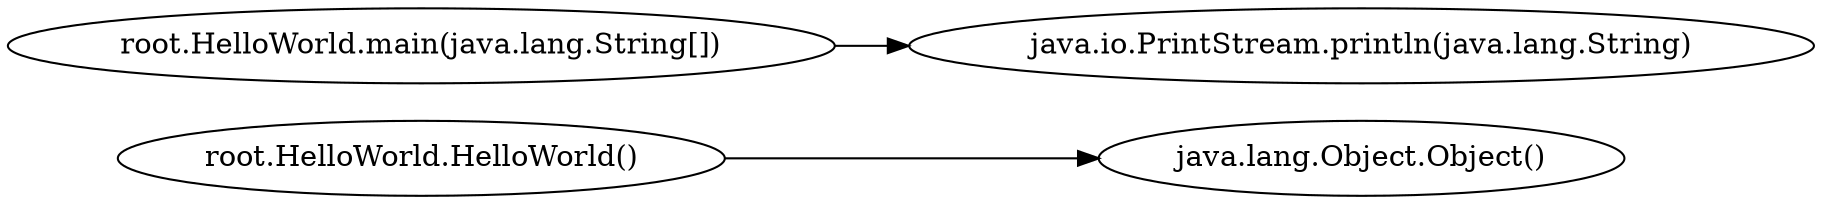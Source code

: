 digraph graphname {
rankdir="LR";
0 [label="root.HelloWorld.HelloWorld()"]
1 [label="java.lang.Object.Object()"]
2 [label="root.HelloWorld.main(java.lang.String[])"]
3 [label="java.io.PrintStream.println(java.lang.String)"]
0 -> 1
2 -> 3
}
